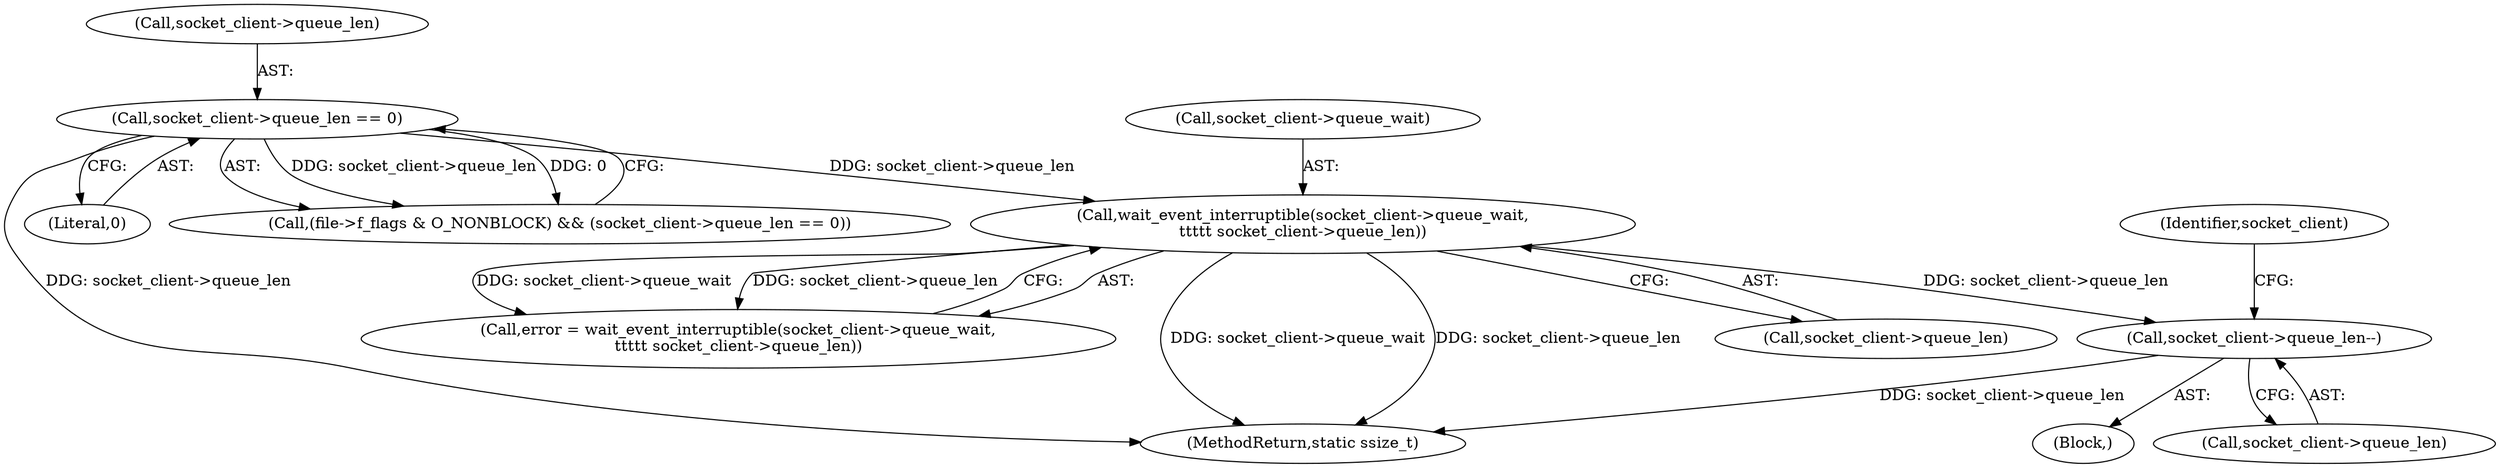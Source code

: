 digraph "0_linux_b5a1eeef04cc7859f34dec9b72ea1b28e4aba07c@API" {
"1000173" [label="(Call,socket_client->queue_len--)"];
"1000152" [label="(Call,wait_event_interruptible(socket_client->queue_wait,\n\t\t\t\t\t socket_client->queue_len))"];
"1000122" [label="(Call,socket_client->queue_len == 0)"];
"1000180" [label="(Identifier,socket_client)"];
"1000150" [label="(Call,error = wait_event_interruptible(socket_client->queue_wait,\n\t\t\t\t\t socket_client->queue_len))"];
"1000122" [label="(Call,socket_client->queue_len == 0)"];
"1000105" [label="(Block,)"];
"1000152" [label="(Call,wait_event_interruptible(socket_client->queue_wait,\n\t\t\t\t\t socket_client->queue_len))"];
"1000207" [label="(MethodReturn,static ssize_t)"];
"1000126" [label="(Literal,0)"];
"1000153" [label="(Call,socket_client->queue_wait)"];
"1000156" [label="(Call,socket_client->queue_len)"];
"1000174" [label="(Call,socket_client->queue_len)"];
"1000123" [label="(Call,socket_client->queue_len)"];
"1000116" [label="(Call,(file->f_flags & O_NONBLOCK) && (socket_client->queue_len == 0))"];
"1000173" [label="(Call,socket_client->queue_len--)"];
"1000173" -> "1000105"  [label="AST: "];
"1000173" -> "1000174"  [label="CFG: "];
"1000174" -> "1000173"  [label="AST: "];
"1000180" -> "1000173"  [label="CFG: "];
"1000173" -> "1000207"  [label="DDG: socket_client->queue_len"];
"1000152" -> "1000173"  [label="DDG: socket_client->queue_len"];
"1000152" -> "1000150"  [label="AST: "];
"1000152" -> "1000156"  [label="CFG: "];
"1000153" -> "1000152"  [label="AST: "];
"1000156" -> "1000152"  [label="AST: "];
"1000150" -> "1000152"  [label="CFG: "];
"1000152" -> "1000207"  [label="DDG: socket_client->queue_wait"];
"1000152" -> "1000207"  [label="DDG: socket_client->queue_len"];
"1000152" -> "1000150"  [label="DDG: socket_client->queue_wait"];
"1000152" -> "1000150"  [label="DDG: socket_client->queue_len"];
"1000122" -> "1000152"  [label="DDG: socket_client->queue_len"];
"1000122" -> "1000116"  [label="AST: "];
"1000122" -> "1000126"  [label="CFG: "];
"1000123" -> "1000122"  [label="AST: "];
"1000126" -> "1000122"  [label="AST: "];
"1000116" -> "1000122"  [label="CFG: "];
"1000122" -> "1000207"  [label="DDG: socket_client->queue_len"];
"1000122" -> "1000116"  [label="DDG: socket_client->queue_len"];
"1000122" -> "1000116"  [label="DDG: 0"];
}
